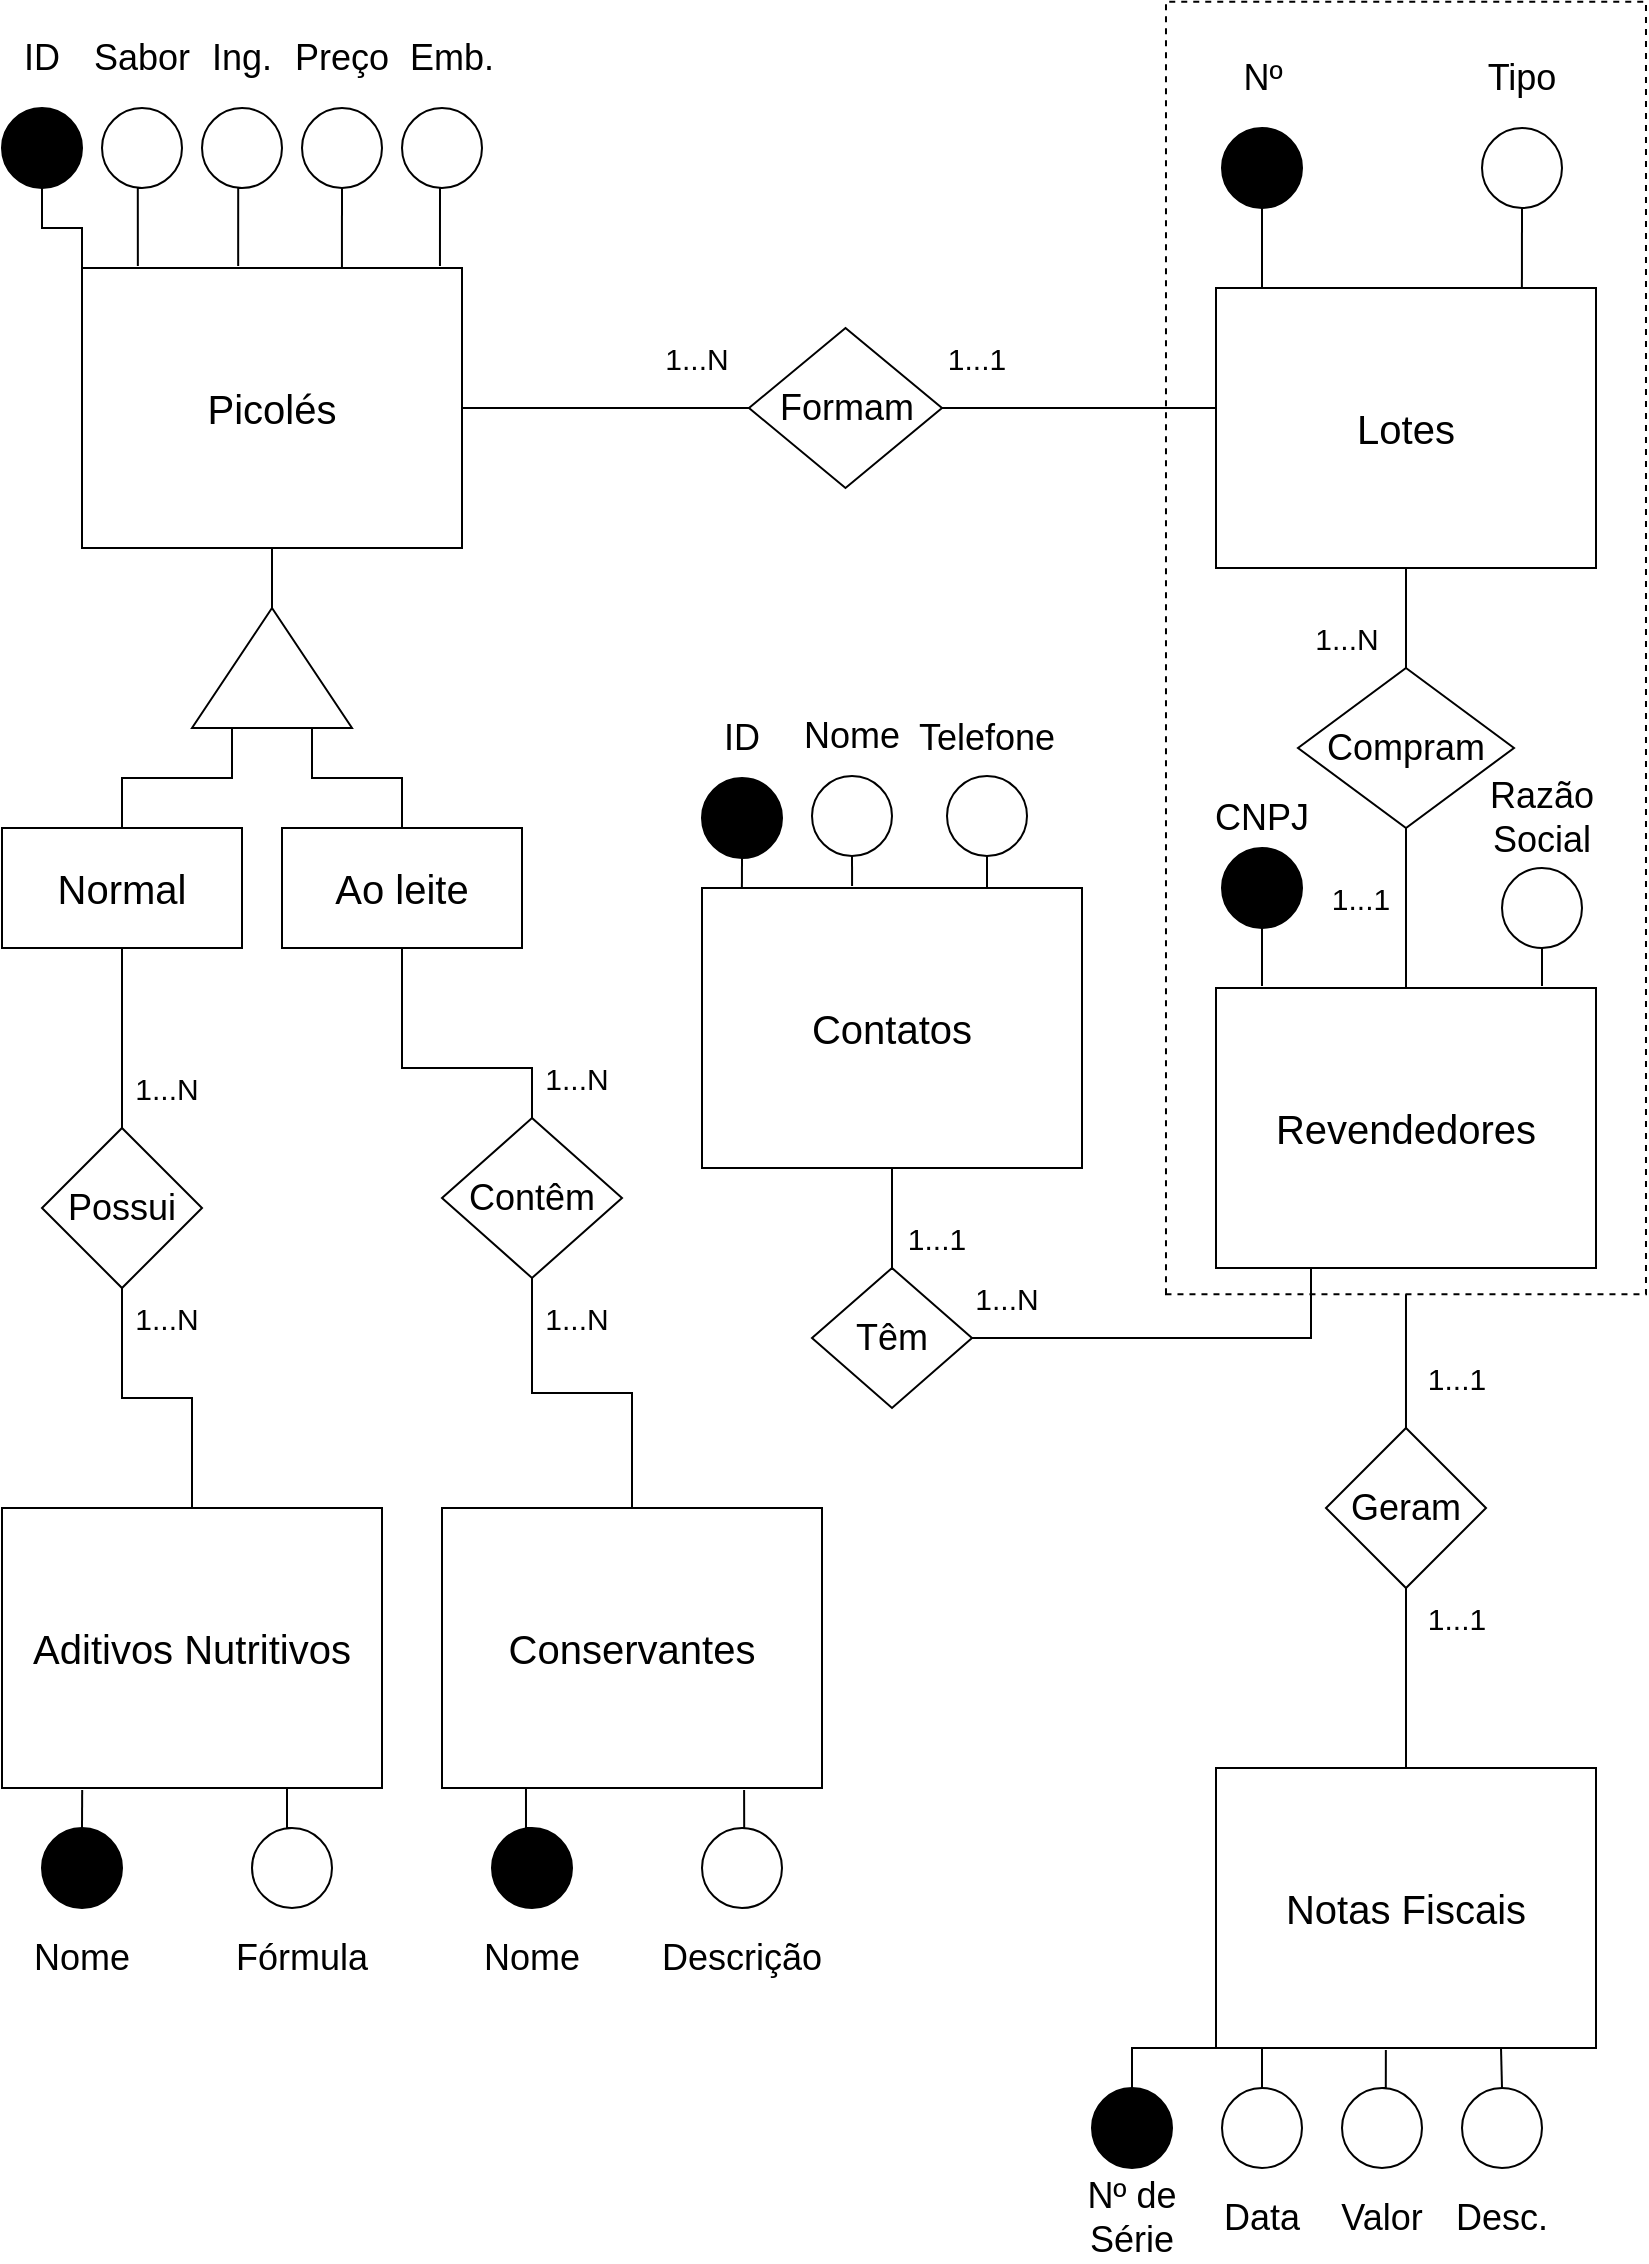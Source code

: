 <mxfile version="17.3.0" type="github">
  <diagram id="z7bytPD40jEPgfPELony" name="Page-1">
    <mxGraphModel dx="1422" dy="698" grid="1" gridSize="10" guides="1" tooltips="1" connect="1" arrows="1" fold="1" page="1" pageScale="1" pageWidth="827" pageHeight="1169" math="0" shadow="0">
      <root>
        <mxCell id="0" />
        <mxCell id="1" parent="0" />
        <mxCell id="8veSEHoAV79McT_g_2aE-13" style="edgeStyle=orthogonalEdgeStyle;rounded=0;orthogonalLoop=1;jettySize=auto;html=1;exitX=1;exitY=0.5;exitDx=0;exitDy=0;entryX=0;entryY=0.5;entryDx=0;entryDy=0;fontSize=18;endArrow=none;endFill=0;" edge="1" parent="1" source="FYn5uU1B87FpTbG8uk8e-1" target="8veSEHoAV79McT_g_2aE-12">
          <mxGeometry relative="1" as="geometry" />
        </mxCell>
        <mxCell id="FYn5uU1B87FpTbG8uk8e-1" value="&lt;font style=&quot;font-size: 20px&quot;&gt;Picolés&lt;/font&gt;" style="rounded=0;whiteSpace=wrap;html=1;" parent="1" vertex="1">
          <mxGeometry x="40" y="160" width="190" height="140" as="geometry" />
        </mxCell>
        <mxCell id="FYn5uU1B87FpTbG8uk8e-2" value="&lt;font style=&quot;font-size: 20px&quot;&gt;Conservantes&lt;/font&gt;" style="rounded=0;whiteSpace=wrap;html=1;" parent="1" vertex="1">
          <mxGeometry x="220" y="780" width="190" height="140" as="geometry" />
        </mxCell>
        <mxCell id="FYn5uU1B87FpTbG8uk8e-3" value="&lt;font style=&quot;font-size: 20px&quot;&gt;Aditivos Nutritivos&lt;/font&gt;" style="rounded=0;whiteSpace=wrap;html=1;" parent="1" vertex="1">
          <mxGeometry y="780" width="190" height="140" as="geometry" />
        </mxCell>
        <mxCell id="8veSEHoAV79McT_g_2aE-27" style="edgeStyle=orthogonalEdgeStyle;rounded=0;orthogonalLoop=1;jettySize=auto;html=1;exitX=0.25;exitY=1;exitDx=0;exitDy=0;entryX=1;entryY=0.5;entryDx=0;entryDy=0;fontSize=18;endArrow=none;endFill=0;" edge="1" parent="1" source="FYn5uU1B87FpTbG8uk8e-4" target="8veSEHoAV79McT_g_2aE-24">
          <mxGeometry relative="1" as="geometry" />
        </mxCell>
        <mxCell id="FYn5uU1B87FpTbG8uk8e-4" value="&lt;font style=&quot;font-size: 20px&quot;&gt;Revendedores&lt;/font&gt;" style="rounded=0;whiteSpace=wrap;html=1;" parent="1" vertex="1">
          <mxGeometry x="607" y="520" width="190" height="140" as="geometry" />
        </mxCell>
        <mxCell id="8veSEHoAV79McT_g_2aE-25" style="edgeStyle=orthogonalEdgeStyle;rounded=0;orthogonalLoop=1;jettySize=auto;html=1;exitX=0.5;exitY=1;exitDx=0;exitDy=0;entryX=0.5;entryY=0;entryDx=0;entryDy=0;fontSize=18;endArrow=none;endFill=0;" edge="1" parent="1" source="FYn5uU1B87FpTbG8uk8e-5" target="8veSEHoAV79McT_g_2aE-24">
          <mxGeometry relative="1" as="geometry" />
        </mxCell>
        <mxCell id="FYn5uU1B87FpTbG8uk8e-5" value="&lt;font style=&quot;font-size: 20px&quot;&gt;Contatos&lt;/font&gt;" style="rounded=0;whiteSpace=wrap;html=1;" parent="1" vertex="1">
          <mxGeometry x="350" y="470" width="190" height="140" as="geometry" />
        </mxCell>
        <mxCell id="8veSEHoAV79McT_g_2aE-18" style="edgeStyle=orthogonalEdgeStyle;rounded=0;orthogonalLoop=1;jettySize=auto;html=1;exitX=0.5;exitY=1;exitDx=0;exitDy=0;entryX=0.5;entryY=0;entryDx=0;entryDy=0;fontSize=18;endArrow=none;endFill=0;" edge="1" parent="1" source="FYn5uU1B87FpTbG8uk8e-6" target="8veSEHoAV79McT_g_2aE-17">
          <mxGeometry relative="1" as="geometry" />
        </mxCell>
        <mxCell id="FYn5uU1B87FpTbG8uk8e-6" value="&lt;font style=&quot;font-size: 20px&quot;&gt;Lotes&lt;/font&gt;" style="rounded=0;whiteSpace=wrap;html=1;" parent="1" vertex="1">
          <mxGeometry x="607" y="170" width="190" height="140" as="geometry" />
        </mxCell>
        <mxCell id="FYn5uU1B87FpTbG8uk8e-7" value="&lt;font style=&quot;font-size: 20px&quot;&gt;Notas Fiscais&lt;/font&gt;" style="rounded=0;whiteSpace=wrap;html=1;" parent="1" vertex="1">
          <mxGeometry x="607" y="910" width="190" height="140" as="geometry" />
        </mxCell>
        <mxCell id="46dbBnJuI9GQT-WmGkfV-4" style="edgeStyle=orthogonalEdgeStyle;rounded=0;orthogonalLoop=1;jettySize=auto;html=1;exitX=0;exitY=0.25;exitDx=0;exitDy=0;entryX=0.5;entryY=0;entryDx=0;entryDy=0;fontSize=20;endArrow=none;endFill=0;" parent="1" source="46dbBnJuI9GQT-WmGkfV-1" target="46dbBnJuI9GQT-WmGkfV-2" edge="1">
          <mxGeometry relative="1" as="geometry" />
        </mxCell>
        <mxCell id="8veSEHoAV79McT_g_2aE-1" style="edgeStyle=orthogonalEdgeStyle;rounded=0;orthogonalLoop=1;jettySize=auto;html=1;exitX=0;exitY=0.75;exitDx=0;exitDy=0;entryX=0.5;entryY=0;entryDx=0;entryDy=0;endArrow=none;endFill=0;" edge="1" parent="1" source="46dbBnJuI9GQT-WmGkfV-1" target="46dbBnJuI9GQT-WmGkfV-3">
          <mxGeometry relative="1" as="geometry" />
        </mxCell>
        <mxCell id="8veSEHoAV79McT_g_2aE-2" style="edgeStyle=orthogonalEdgeStyle;rounded=0;orthogonalLoop=1;jettySize=auto;html=1;exitX=1;exitY=0.5;exitDx=0;exitDy=0;entryX=0.5;entryY=1;entryDx=0;entryDy=0;endArrow=none;endFill=0;" edge="1" parent="1" source="46dbBnJuI9GQT-WmGkfV-1" target="FYn5uU1B87FpTbG8uk8e-1">
          <mxGeometry relative="1" as="geometry" />
        </mxCell>
        <mxCell id="46dbBnJuI9GQT-WmGkfV-1" value="" style="triangle;whiteSpace=wrap;html=1;fontSize=20;rotation=-90;" parent="1" vertex="1">
          <mxGeometry x="105" y="320" width="60" height="80" as="geometry" />
        </mxCell>
        <mxCell id="8veSEHoAV79McT_g_2aE-6" style="edgeStyle=orthogonalEdgeStyle;rounded=0;orthogonalLoop=1;jettySize=auto;html=1;exitX=0.5;exitY=1;exitDx=0;exitDy=0;entryX=0.5;entryY=0;entryDx=0;entryDy=0;fontSize=18;endArrow=none;endFill=0;" edge="1" parent="1" source="46dbBnJuI9GQT-WmGkfV-2" target="8veSEHoAV79McT_g_2aE-5">
          <mxGeometry relative="1" as="geometry" />
        </mxCell>
        <mxCell id="46dbBnJuI9GQT-WmGkfV-2" value="Normal" style="rounded=0;whiteSpace=wrap;html=1;fontSize=20;" parent="1" vertex="1">
          <mxGeometry y="440" width="120" height="60" as="geometry" />
        </mxCell>
        <mxCell id="8veSEHoAV79McT_g_2aE-10" style="edgeStyle=orthogonalEdgeStyle;rounded=0;orthogonalLoop=1;jettySize=auto;html=1;exitX=0.5;exitY=1;exitDx=0;exitDy=0;entryX=0.5;entryY=0;entryDx=0;entryDy=0;fontSize=18;endArrow=none;endFill=0;" edge="1" parent="1" source="46dbBnJuI9GQT-WmGkfV-3" target="8veSEHoAV79McT_g_2aE-9">
          <mxGeometry relative="1" as="geometry">
            <Array as="points">
              <mxPoint x="200" y="560" />
              <mxPoint x="265" y="560" />
            </Array>
          </mxGeometry>
        </mxCell>
        <mxCell id="46dbBnJuI9GQT-WmGkfV-3" value="Ao leite" style="rounded=0;whiteSpace=wrap;html=1;fontSize=20;" parent="1" vertex="1">
          <mxGeometry x="140" y="440" width="120" height="60" as="geometry" />
        </mxCell>
        <mxCell id="8veSEHoAV79McT_g_2aE-7" style="edgeStyle=orthogonalEdgeStyle;rounded=0;orthogonalLoop=1;jettySize=auto;html=1;exitX=0.5;exitY=1;exitDx=0;exitDy=0;fontSize=18;endArrow=none;endFill=0;" edge="1" parent="1" source="8veSEHoAV79McT_g_2aE-5" target="FYn5uU1B87FpTbG8uk8e-3">
          <mxGeometry relative="1" as="geometry" />
        </mxCell>
        <mxCell id="8veSEHoAV79McT_g_2aE-5" value="&lt;font style=&quot;font-size: 18px&quot;&gt;Possui&lt;/font&gt;" style="rhombus;whiteSpace=wrap;html=1;" vertex="1" parent="1">
          <mxGeometry x="20" y="590" width="80" height="80" as="geometry" />
        </mxCell>
        <mxCell id="8veSEHoAV79McT_g_2aE-11" style="edgeStyle=orthogonalEdgeStyle;rounded=0;orthogonalLoop=1;jettySize=auto;html=1;exitX=0.5;exitY=1;exitDx=0;exitDy=0;entryX=0.5;entryY=0;entryDx=0;entryDy=0;fontSize=18;endArrow=none;endFill=0;" edge="1" parent="1" source="8veSEHoAV79McT_g_2aE-9" target="FYn5uU1B87FpTbG8uk8e-2">
          <mxGeometry relative="1" as="geometry" />
        </mxCell>
        <mxCell id="8veSEHoAV79McT_g_2aE-9" value="&lt;font style=&quot;font-size: 18px&quot;&gt;Contêm&lt;/font&gt;" style="rhombus;whiteSpace=wrap;html=1;" vertex="1" parent="1">
          <mxGeometry x="220" y="585" width="90" height="80" as="geometry" />
        </mxCell>
        <mxCell id="8veSEHoAV79McT_g_2aE-16" style="edgeStyle=orthogonalEdgeStyle;rounded=0;orthogonalLoop=1;jettySize=auto;html=1;exitX=1;exitY=0.5;exitDx=0;exitDy=0;entryX=0;entryY=0.429;entryDx=0;entryDy=0;entryPerimeter=0;fontSize=18;endArrow=none;endFill=0;" edge="1" parent="1" source="8veSEHoAV79McT_g_2aE-12" target="FYn5uU1B87FpTbG8uk8e-6">
          <mxGeometry relative="1" as="geometry" />
        </mxCell>
        <mxCell id="8veSEHoAV79McT_g_2aE-12" value="&lt;font style=&quot;font-size: 18px&quot;&gt;Formam&lt;/font&gt;" style="rhombus;whiteSpace=wrap;html=1;" vertex="1" parent="1">
          <mxGeometry x="373.5" y="190" width="96.5" height="80" as="geometry" />
        </mxCell>
        <mxCell id="8veSEHoAV79McT_g_2aE-29" style="edgeStyle=orthogonalEdgeStyle;rounded=0;orthogonalLoop=1;jettySize=auto;html=1;exitX=0.5;exitY=1;exitDx=0;exitDy=0;entryX=0.5;entryY=0;entryDx=0;entryDy=0;fontSize=18;endArrow=none;endFill=0;" edge="1" parent="1" source="8veSEHoAV79McT_g_2aE-17" target="FYn5uU1B87FpTbG8uk8e-4">
          <mxGeometry relative="1" as="geometry" />
        </mxCell>
        <mxCell id="8veSEHoAV79McT_g_2aE-17" value="&lt;span style=&quot;font-size: 18px&quot;&gt;Compram&lt;/span&gt;" style="rhombus;whiteSpace=wrap;html=1;" vertex="1" parent="1">
          <mxGeometry x="648" y="360" width="108" height="80" as="geometry" />
        </mxCell>
        <mxCell id="8veSEHoAV79McT_g_2aE-20" value="" style="rounded=0;whiteSpace=wrap;html=1;fontSize=18;rotation=-90;dashed=1;fillColor=none;" vertex="1" parent="1">
          <mxGeometry x="378.81" y="230" width="646.37" height="240" as="geometry" />
        </mxCell>
        <mxCell id="8veSEHoAV79McT_g_2aE-22" style="edgeStyle=orthogonalEdgeStyle;rounded=0;orthogonalLoop=1;jettySize=auto;html=1;exitX=0.5;exitY=0;exitDx=0;exitDy=0;entryX=0;entryY=0.5;entryDx=0;entryDy=0;fontSize=18;endArrow=none;endFill=0;" edge="1" parent="1" source="8veSEHoAV79McT_g_2aE-21" target="8veSEHoAV79McT_g_2aE-20">
          <mxGeometry relative="1" as="geometry" />
        </mxCell>
        <mxCell id="8veSEHoAV79McT_g_2aE-23" style="edgeStyle=orthogonalEdgeStyle;rounded=0;orthogonalLoop=1;jettySize=auto;html=1;exitX=0.5;exitY=1;exitDx=0;exitDy=0;entryX=0.5;entryY=0;entryDx=0;entryDy=0;fontSize=18;endArrow=none;endFill=0;" edge="1" parent="1" source="8veSEHoAV79McT_g_2aE-21" target="FYn5uU1B87FpTbG8uk8e-7">
          <mxGeometry relative="1" as="geometry" />
        </mxCell>
        <mxCell id="8veSEHoAV79McT_g_2aE-21" value="&lt;font style=&quot;font-size: 18px&quot;&gt;Geram&lt;/font&gt;" style="rhombus;whiteSpace=wrap;html=1;" vertex="1" parent="1">
          <mxGeometry x="662" y="740" width="80" height="80" as="geometry" />
        </mxCell>
        <mxCell id="8veSEHoAV79McT_g_2aE-24" value="&lt;font style=&quot;font-size: 18px&quot;&gt;Têm&lt;/font&gt;" style="rhombus;whiteSpace=wrap;html=1;" vertex="1" parent="1">
          <mxGeometry x="405" y="660" width="80" height="70" as="geometry" />
        </mxCell>
        <mxCell id="8veSEHoAV79McT_g_2aE-32" style="edgeStyle=orthogonalEdgeStyle;rounded=0;orthogonalLoop=1;jettySize=auto;html=1;exitX=0.5;exitY=1;exitDx=0;exitDy=0;entryX=0;entryY=0;entryDx=0;entryDy=0;fontSize=18;endArrow=none;endFill=0;" edge="1" parent="1" source="8veSEHoAV79McT_g_2aE-30" target="FYn5uU1B87FpTbG8uk8e-1">
          <mxGeometry relative="1" as="geometry" />
        </mxCell>
        <mxCell id="8veSEHoAV79McT_g_2aE-30" value="" style="ellipse;whiteSpace=wrap;html=1;aspect=fixed;fontSize=18;fillColor=#000000;" vertex="1" parent="1">
          <mxGeometry y="80" width="40" height="40" as="geometry" />
        </mxCell>
        <mxCell id="8veSEHoAV79McT_g_2aE-31" value="ID" style="text;html=1;strokeColor=none;fillColor=none;align=center;verticalAlign=middle;whiteSpace=wrap;rounded=0;dashed=1;fontSize=18;" vertex="1" parent="1">
          <mxGeometry x="10" y="40" width="20" height="30" as="geometry" />
        </mxCell>
        <mxCell id="8veSEHoAV79McT_g_2aE-41" style="edgeStyle=orthogonalEdgeStyle;rounded=0;orthogonalLoop=1;jettySize=auto;html=1;exitX=0.5;exitY=1;exitDx=0;exitDy=0;entryX=0.147;entryY=-0.007;entryDx=0;entryDy=0;entryPerimeter=0;fontSize=15;endArrow=none;endFill=0;" edge="1" parent="1" source="8veSEHoAV79McT_g_2aE-33" target="FYn5uU1B87FpTbG8uk8e-1">
          <mxGeometry relative="1" as="geometry" />
        </mxCell>
        <mxCell id="8veSEHoAV79McT_g_2aE-33" value="" style="ellipse;whiteSpace=wrap;html=1;aspect=fixed;fontSize=18;fillColor=none;" vertex="1" parent="1">
          <mxGeometry x="50" y="80" width="40" height="40" as="geometry" />
        </mxCell>
        <mxCell id="8veSEHoAV79McT_g_2aE-42" style="edgeStyle=orthogonalEdgeStyle;rounded=0;orthogonalLoop=1;jettySize=auto;html=1;exitX=0.5;exitY=1;exitDx=0;exitDy=0;entryX=0.411;entryY=-0.007;entryDx=0;entryDy=0;entryPerimeter=0;fontSize=15;endArrow=none;endFill=0;" edge="1" parent="1" source="8veSEHoAV79McT_g_2aE-34" target="FYn5uU1B87FpTbG8uk8e-1">
          <mxGeometry relative="1" as="geometry" />
        </mxCell>
        <mxCell id="8veSEHoAV79McT_g_2aE-34" value="" style="ellipse;whiteSpace=wrap;html=1;aspect=fixed;fontSize=18;fillColor=none;" vertex="1" parent="1">
          <mxGeometry x="100" y="80" width="40" height="40" as="geometry" />
        </mxCell>
        <mxCell id="8veSEHoAV79McT_g_2aE-52" style="edgeStyle=orthogonalEdgeStyle;rounded=0;orthogonalLoop=1;jettySize=auto;html=1;exitX=0.5;exitY=1;exitDx=0;exitDy=0;entryX=0.684;entryY=0;entryDx=0;entryDy=0;entryPerimeter=0;fontSize=15;endArrow=none;endFill=0;" edge="1" parent="1" source="8veSEHoAV79McT_g_2aE-35" target="FYn5uU1B87FpTbG8uk8e-1">
          <mxGeometry relative="1" as="geometry" />
        </mxCell>
        <mxCell id="8veSEHoAV79McT_g_2aE-35" value="" style="ellipse;whiteSpace=wrap;html=1;aspect=fixed;fontSize=18;fillColor=none;" vertex="1" parent="1">
          <mxGeometry x="150" y="80" width="40" height="40" as="geometry" />
        </mxCell>
        <mxCell id="8veSEHoAV79McT_g_2aE-47" style="edgeStyle=orthogonalEdgeStyle;rounded=0;orthogonalLoop=1;jettySize=auto;html=1;exitX=0.5;exitY=1;exitDx=0;exitDy=0;entryX=0.942;entryY=-0.007;entryDx=0;entryDy=0;entryPerimeter=0;fontSize=15;endArrow=none;endFill=0;" edge="1" parent="1" source="8veSEHoAV79McT_g_2aE-36" target="FYn5uU1B87FpTbG8uk8e-1">
          <mxGeometry relative="1" as="geometry" />
        </mxCell>
        <mxCell id="8veSEHoAV79McT_g_2aE-36" value="" style="ellipse;whiteSpace=wrap;html=1;aspect=fixed;fontSize=18;fillColor=none;" vertex="1" parent="1">
          <mxGeometry x="200" y="80" width="40" height="40" as="geometry" />
        </mxCell>
        <mxCell id="8veSEHoAV79McT_g_2aE-37" value="Sabor" style="text;html=1;strokeColor=none;fillColor=none;align=center;verticalAlign=middle;whiteSpace=wrap;rounded=0;dashed=1;fontSize=18;" vertex="1" parent="1">
          <mxGeometry x="45" y="40" width="50" height="30" as="geometry" />
        </mxCell>
        <mxCell id="8veSEHoAV79McT_g_2aE-38" value="Ing." style="text;html=1;strokeColor=none;fillColor=none;align=center;verticalAlign=middle;whiteSpace=wrap;rounded=0;dashed=1;fontSize=18;" vertex="1" parent="1">
          <mxGeometry x="95" y="40" width="50" height="30" as="geometry" />
        </mxCell>
        <mxCell id="8veSEHoAV79McT_g_2aE-39" value="Preço" style="text;html=1;strokeColor=none;fillColor=none;align=center;verticalAlign=middle;whiteSpace=wrap;rounded=0;dashed=1;fontSize=18;" vertex="1" parent="1">
          <mxGeometry x="145" y="40" width="50" height="30" as="geometry" />
        </mxCell>
        <mxCell id="8veSEHoAV79McT_g_2aE-40" value="Emb." style="text;html=1;strokeColor=none;fillColor=none;align=center;verticalAlign=middle;whiteSpace=wrap;rounded=0;dashed=1;fontSize=18;" vertex="1" parent="1">
          <mxGeometry x="200" y="40" width="50" height="30" as="geometry" />
        </mxCell>
        <mxCell id="8veSEHoAV79McT_g_2aE-56" style="edgeStyle=orthogonalEdgeStyle;rounded=0;orthogonalLoop=1;jettySize=auto;html=1;exitX=0.5;exitY=0;exitDx=0;exitDy=0;entryX=0.211;entryY=1.007;entryDx=0;entryDy=0;entryPerimeter=0;fontSize=15;endArrow=none;endFill=0;" edge="1" parent="1" source="8veSEHoAV79McT_g_2aE-53" target="FYn5uU1B87FpTbG8uk8e-3">
          <mxGeometry relative="1" as="geometry" />
        </mxCell>
        <mxCell id="8veSEHoAV79McT_g_2aE-53" value="" style="ellipse;whiteSpace=wrap;html=1;aspect=fixed;fontSize=18;fillColor=#000000;" vertex="1" parent="1">
          <mxGeometry x="20" y="940" width="40" height="40" as="geometry" />
        </mxCell>
        <mxCell id="8veSEHoAV79McT_g_2aE-54" value="Nome" style="text;html=1;strokeColor=none;fillColor=none;align=center;verticalAlign=middle;whiteSpace=wrap;rounded=0;dashed=1;fontSize=18;" vertex="1" parent="1">
          <mxGeometry x="15" y="990" width="50" height="30" as="geometry" />
        </mxCell>
        <mxCell id="8veSEHoAV79McT_g_2aE-61" style="edgeStyle=orthogonalEdgeStyle;rounded=0;orthogonalLoop=1;jettySize=auto;html=1;exitX=0.5;exitY=0;exitDx=0;exitDy=0;entryX=0.75;entryY=1;entryDx=0;entryDy=0;fontSize=15;endArrow=none;endFill=0;" edge="1" parent="1" source="8veSEHoAV79McT_g_2aE-57" target="FYn5uU1B87FpTbG8uk8e-3">
          <mxGeometry relative="1" as="geometry" />
        </mxCell>
        <mxCell id="8veSEHoAV79McT_g_2aE-57" value="" style="ellipse;whiteSpace=wrap;html=1;aspect=fixed;fontSize=18;fillColor=none;" vertex="1" parent="1">
          <mxGeometry x="125" y="940" width="40" height="40" as="geometry" />
        </mxCell>
        <mxCell id="8veSEHoAV79McT_g_2aE-58" value="Fórmula" style="text;html=1;strokeColor=none;fillColor=none;align=center;verticalAlign=middle;whiteSpace=wrap;rounded=0;dashed=1;fontSize=18;" vertex="1" parent="1">
          <mxGeometry x="125" y="990" width="50" height="30" as="geometry" />
        </mxCell>
        <mxCell id="8veSEHoAV79McT_g_2aE-67" style="edgeStyle=orthogonalEdgeStyle;rounded=0;orthogonalLoop=1;jettySize=auto;html=1;exitX=0.5;exitY=0;exitDx=0;exitDy=0;entryX=0.221;entryY=1;entryDx=0;entryDy=0;entryPerimeter=0;fontSize=15;endArrow=none;endFill=0;" edge="1" parent="1" source="8veSEHoAV79McT_g_2aE-62" target="FYn5uU1B87FpTbG8uk8e-2">
          <mxGeometry relative="1" as="geometry" />
        </mxCell>
        <mxCell id="8veSEHoAV79McT_g_2aE-62" value="" style="ellipse;whiteSpace=wrap;html=1;aspect=fixed;fontSize=18;fillColor=#000000;" vertex="1" parent="1">
          <mxGeometry x="245" y="940" width="40" height="40" as="geometry" />
        </mxCell>
        <mxCell id="8veSEHoAV79McT_g_2aE-63" value="Nome" style="text;html=1;strokeColor=none;fillColor=none;align=center;verticalAlign=middle;whiteSpace=wrap;rounded=0;dashed=1;fontSize=18;" vertex="1" parent="1">
          <mxGeometry x="240" y="990" width="50" height="30" as="geometry" />
        </mxCell>
        <mxCell id="8veSEHoAV79McT_g_2aE-68" style="edgeStyle=orthogonalEdgeStyle;rounded=0;orthogonalLoop=1;jettySize=auto;html=1;exitX=0.5;exitY=0;exitDx=0;exitDy=0;entryX=0.795;entryY=1.007;entryDx=0;entryDy=0;entryPerimeter=0;fontSize=15;endArrow=none;endFill=0;" edge="1" parent="1" source="8veSEHoAV79McT_g_2aE-64" target="FYn5uU1B87FpTbG8uk8e-2">
          <mxGeometry relative="1" as="geometry" />
        </mxCell>
        <mxCell id="8veSEHoAV79McT_g_2aE-64" value="" style="ellipse;whiteSpace=wrap;html=1;aspect=fixed;fontSize=18;fillColor=none;" vertex="1" parent="1">
          <mxGeometry x="350" y="940" width="40" height="40" as="geometry" />
        </mxCell>
        <mxCell id="8veSEHoAV79McT_g_2aE-65" value="Descrição" style="text;html=1;strokeColor=none;fillColor=none;align=center;verticalAlign=middle;whiteSpace=wrap;rounded=0;dashed=1;fontSize=18;" vertex="1" parent="1">
          <mxGeometry x="330" y="990" width="80" height="30" as="geometry" />
        </mxCell>
        <mxCell id="8veSEHoAV79McT_g_2aE-71" style="edgeStyle=orthogonalEdgeStyle;rounded=0;orthogonalLoop=1;jettySize=auto;html=1;exitX=0.5;exitY=0;exitDx=0;exitDy=0;entryX=0;entryY=1;entryDx=0;entryDy=0;fontSize=15;endArrow=none;endFill=0;" edge="1" parent="1" source="8veSEHoAV79McT_g_2aE-69" target="FYn5uU1B87FpTbG8uk8e-7">
          <mxGeometry relative="1" as="geometry">
            <Array as="points">
              <mxPoint x="565" y="1050" />
            </Array>
          </mxGeometry>
        </mxCell>
        <mxCell id="8veSEHoAV79McT_g_2aE-69" value="" style="ellipse;whiteSpace=wrap;html=1;aspect=fixed;fontSize=18;fillColor=#000000;" vertex="1" parent="1">
          <mxGeometry x="545" y="1070" width="40" height="40" as="geometry" />
        </mxCell>
        <mxCell id="8veSEHoAV79McT_g_2aE-70" value="Nº de Série" style="text;html=1;strokeColor=none;fillColor=none;align=center;verticalAlign=middle;whiteSpace=wrap;rounded=0;dashed=1;fontSize=18;" vertex="1" parent="1">
          <mxGeometry x="540" y="1120" width="50" height="30" as="geometry" />
        </mxCell>
        <mxCell id="8veSEHoAV79McT_g_2aE-82" style="edgeStyle=orthogonalEdgeStyle;rounded=0;orthogonalLoop=1;jettySize=auto;html=1;exitX=0.5;exitY=0;exitDx=0;exitDy=0;entryX=0.121;entryY=1;entryDx=0;entryDy=0;entryPerimeter=0;fontSize=15;endArrow=none;endFill=0;" edge="1" parent="1" source="8veSEHoAV79McT_g_2aE-73" target="FYn5uU1B87FpTbG8uk8e-7">
          <mxGeometry relative="1" as="geometry" />
        </mxCell>
        <mxCell id="8veSEHoAV79McT_g_2aE-73" value="" style="ellipse;whiteSpace=wrap;html=1;aspect=fixed;fontSize=18;fillColor=none;" vertex="1" parent="1">
          <mxGeometry x="610" y="1070" width="40" height="40" as="geometry" />
        </mxCell>
        <mxCell id="8veSEHoAV79McT_g_2aE-74" value="Data" style="text;html=1;strokeColor=none;fillColor=none;align=center;verticalAlign=middle;whiteSpace=wrap;rounded=0;dashed=1;fontSize=18;" vertex="1" parent="1">
          <mxGeometry x="610" y="1120" width="40" height="30" as="geometry" />
        </mxCell>
        <mxCell id="8veSEHoAV79McT_g_2aE-88" style="edgeStyle=orthogonalEdgeStyle;rounded=0;orthogonalLoop=1;jettySize=auto;html=1;exitX=0.5;exitY=0;exitDx=0;exitDy=0;entryX=0.447;entryY=1.007;entryDx=0;entryDy=0;entryPerimeter=0;fontSize=15;endArrow=none;endFill=0;" edge="1" parent="1" source="8veSEHoAV79McT_g_2aE-78" target="FYn5uU1B87FpTbG8uk8e-7">
          <mxGeometry relative="1" as="geometry" />
        </mxCell>
        <mxCell id="8veSEHoAV79McT_g_2aE-78" value="" style="ellipse;whiteSpace=wrap;html=1;aspect=fixed;fontSize=18;fillColor=none;" vertex="1" parent="1">
          <mxGeometry x="670" y="1070" width="40" height="40" as="geometry" />
        </mxCell>
        <mxCell id="8veSEHoAV79McT_g_2aE-79" value="Valor" style="text;html=1;strokeColor=none;fillColor=none;align=center;verticalAlign=middle;whiteSpace=wrap;rounded=0;dashed=1;fontSize=18;" vertex="1" parent="1">
          <mxGeometry x="670" y="1120" width="40" height="30" as="geometry" />
        </mxCell>
        <mxCell id="8veSEHoAV79McT_g_2aE-90" style="edgeStyle=orthogonalEdgeStyle;rounded=0;orthogonalLoop=1;jettySize=auto;html=1;exitX=0.5;exitY=0;exitDx=0;exitDy=0;entryX=0.75;entryY=1;entryDx=0;entryDy=0;fontSize=15;endArrow=none;endFill=0;" edge="1" parent="1" source="8veSEHoAV79McT_g_2aE-80" target="FYn5uU1B87FpTbG8uk8e-7">
          <mxGeometry relative="1" as="geometry" />
        </mxCell>
        <mxCell id="8veSEHoAV79McT_g_2aE-80" value="" style="ellipse;whiteSpace=wrap;html=1;aspect=fixed;fontSize=18;fillColor=none;" vertex="1" parent="1">
          <mxGeometry x="730" y="1070" width="40" height="40" as="geometry" />
        </mxCell>
        <mxCell id="8veSEHoAV79McT_g_2aE-81" value="Desc." style="text;html=1;strokeColor=none;fillColor=none;align=center;verticalAlign=middle;whiteSpace=wrap;rounded=0;dashed=1;fontSize=18;" vertex="1" parent="1">
          <mxGeometry x="725" y="1120" width="50" height="30" as="geometry" />
        </mxCell>
        <mxCell id="8veSEHoAV79McT_g_2aE-117" style="edgeStyle=orthogonalEdgeStyle;rounded=0;orthogonalLoop=1;jettySize=auto;html=1;exitX=0.5;exitY=1;exitDx=0;exitDy=0;entryX=0.121;entryY=-0.007;entryDx=0;entryDy=0;entryPerimeter=0;fontSize=15;endArrow=none;endFill=0;" edge="1" parent="1" source="8veSEHoAV79McT_g_2aE-91" target="FYn5uU1B87FpTbG8uk8e-4">
          <mxGeometry relative="1" as="geometry" />
        </mxCell>
        <mxCell id="8veSEHoAV79McT_g_2aE-91" value="" style="ellipse;whiteSpace=wrap;html=1;aspect=fixed;fontSize=18;fillColor=#000000;" vertex="1" parent="1">
          <mxGeometry x="610" y="450" width="40" height="40" as="geometry" />
        </mxCell>
        <mxCell id="8veSEHoAV79McT_g_2aE-92" value="CNPJ" style="text;html=1;strokeColor=none;fillColor=none;align=center;verticalAlign=middle;whiteSpace=wrap;rounded=0;dashed=1;fontSize=18;" vertex="1" parent="1">
          <mxGeometry x="605" y="420" width="50" height="30" as="geometry" />
        </mxCell>
        <mxCell id="8veSEHoAV79McT_g_2aE-122" style="edgeStyle=orthogonalEdgeStyle;rounded=0;orthogonalLoop=1;jettySize=auto;html=1;exitX=0.5;exitY=1;exitDx=0;exitDy=0;entryX=0.858;entryY=-0.007;entryDx=0;entryDy=0;entryPerimeter=0;fontSize=15;endArrow=none;endFill=0;" edge="1" parent="1" source="8veSEHoAV79McT_g_2aE-94" target="FYn5uU1B87FpTbG8uk8e-4">
          <mxGeometry relative="1" as="geometry" />
        </mxCell>
        <mxCell id="8veSEHoAV79McT_g_2aE-94" value="" style="ellipse;whiteSpace=wrap;html=1;aspect=fixed;fontSize=18;fillColor=none;" vertex="1" parent="1">
          <mxGeometry x="750" y="460" width="40" height="40" as="geometry" />
        </mxCell>
        <mxCell id="8veSEHoAV79McT_g_2aE-95" value="Razão Social" style="text;html=1;strokeColor=none;fillColor=none;align=center;verticalAlign=middle;whiteSpace=wrap;rounded=0;dashed=1;fontSize=18;" vertex="1" parent="1">
          <mxGeometry x="730" y="420" width="80" height="30" as="geometry" />
        </mxCell>
        <mxCell id="8veSEHoAV79McT_g_2aE-104" style="edgeStyle=orthogonalEdgeStyle;rounded=0;orthogonalLoop=1;jettySize=auto;html=1;exitX=0.5;exitY=1;exitDx=0;exitDy=0;entryX=0.105;entryY=0;entryDx=0;entryDy=0;entryPerimeter=0;fontSize=15;endArrow=none;endFill=0;" edge="1" parent="1" source="8veSEHoAV79McT_g_2aE-97" target="FYn5uU1B87FpTbG8uk8e-5">
          <mxGeometry relative="1" as="geometry" />
        </mxCell>
        <mxCell id="8veSEHoAV79McT_g_2aE-97" value="" style="ellipse;whiteSpace=wrap;html=1;aspect=fixed;fontSize=18;fillColor=#000000;" vertex="1" parent="1">
          <mxGeometry x="350" y="415" width="40" height="40" as="geometry" />
        </mxCell>
        <mxCell id="8veSEHoAV79McT_g_2aE-98" value="ID" style="text;html=1;strokeColor=none;fillColor=none;align=center;verticalAlign=middle;whiteSpace=wrap;rounded=0;dashed=1;fontSize=18;" vertex="1" parent="1">
          <mxGeometry x="355" y="380" width="30" height="30" as="geometry" />
        </mxCell>
        <mxCell id="8veSEHoAV79McT_g_2aE-105" style="edgeStyle=orthogonalEdgeStyle;rounded=0;orthogonalLoop=1;jettySize=auto;html=1;exitX=0.5;exitY=1;exitDx=0;exitDy=0;entryX=0.395;entryY=-0.007;entryDx=0;entryDy=0;entryPerimeter=0;fontSize=15;endArrow=none;endFill=0;" edge="1" parent="1" source="8veSEHoAV79McT_g_2aE-99" target="FYn5uU1B87FpTbG8uk8e-5">
          <mxGeometry relative="1" as="geometry" />
        </mxCell>
        <mxCell id="8veSEHoAV79McT_g_2aE-99" value="" style="ellipse;whiteSpace=wrap;html=1;aspect=fixed;fontSize=18;fillColor=none;" vertex="1" parent="1">
          <mxGeometry x="405" y="414" width="40" height="40" as="geometry" />
        </mxCell>
        <mxCell id="8veSEHoAV79McT_g_2aE-100" value="Nome" style="text;html=1;strokeColor=none;fillColor=none;align=center;verticalAlign=middle;whiteSpace=wrap;rounded=0;dashed=1;fontSize=18;" vertex="1" parent="1">
          <mxGeometry x="410" y="379" width="30" height="30" as="geometry" />
        </mxCell>
        <mxCell id="8veSEHoAV79McT_g_2aE-106" style="edgeStyle=orthogonalEdgeStyle;rounded=0;orthogonalLoop=1;jettySize=auto;html=1;exitX=0.5;exitY=1;exitDx=0;exitDy=0;entryX=0.75;entryY=0;entryDx=0;entryDy=0;fontSize=15;endArrow=none;endFill=0;" edge="1" parent="1" source="8veSEHoAV79McT_g_2aE-101" target="FYn5uU1B87FpTbG8uk8e-5">
          <mxGeometry relative="1" as="geometry" />
        </mxCell>
        <mxCell id="8veSEHoAV79McT_g_2aE-101" value="" style="ellipse;whiteSpace=wrap;html=1;aspect=fixed;fontSize=18;fillColor=none;" vertex="1" parent="1">
          <mxGeometry x="472.5" y="414" width="40" height="40" as="geometry" />
        </mxCell>
        <mxCell id="8veSEHoAV79McT_g_2aE-102" value="Telefone" style="text;html=1;strokeColor=none;fillColor=none;align=center;verticalAlign=middle;whiteSpace=wrap;rounded=0;dashed=1;fontSize=18;" vertex="1" parent="1">
          <mxGeometry x="460" y="380" width="65" height="30" as="geometry" />
        </mxCell>
        <mxCell id="8veSEHoAV79McT_g_2aE-111" style="edgeStyle=orthogonalEdgeStyle;rounded=0;orthogonalLoop=1;jettySize=auto;html=1;exitX=0.5;exitY=1;exitDx=0;exitDy=0;entryX=0.121;entryY=0;entryDx=0;entryDy=0;entryPerimeter=0;fontSize=15;endArrow=none;endFill=0;" edge="1" parent="1" source="8veSEHoAV79McT_g_2aE-107" target="FYn5uU1B87FpTbG8uk8e-6">
          <mxGeometry relative="1" as="geometry" />
        </mxCell>
        <mxCell id="8veSEHoAV79McT_g_2aE-107" value="" style="ellipse;whiteSpace=wrap;html=1;aspect=fixed;fontSize=18;fillColor=#000000;" vertex="1" parent="1">
          <mxGeometry x="610" y="90" width="40" height="40" as="geometry" />
        </mxCell>
        <mxCell id="8veSEHoAV79McT_g_2aE-108" value="Nº" style="text;html=1;strokeColor=none;fillColor=none;align=center;verticalAlign=middle;whiteSpace=wrap;rounded=0;dashed=1;fontSize=18;" vertex="1" parent="1">
          <mxGeometry x="617.5" y="50" width="25" height="30" as="geometry" />
        </mxCell>
        <mxCell id="8veSEHoAV79McT_g_2aE-114" style="edgeStyle=orthogonalEdgeStyle;rounded=0;orthogonalLoop=1;jettySize=auto;html=1;exitX=0.5;exitY=1;exitDx=0;exitDy=0;entryX=0.805;entryY=0;entryDx=0;entryDy=0;entryPerimeter=0;fontSize=15;endArrow=none;endFill=0;" edge="1" parent="1" source="8veSEHoAV79McT_g_2aE-112" target="FYn5uU1B87FpTbG8uk8e-6">
          <mxGeometry relative="1" as="geometry" />
        </mxCell>
        <mxCell id="8veSEHoAV79McT_g_2aE-112" value="" style="ellipse;whiteSpace=wrap;html=1;aspect=fixed;fontSize=18;fillColor=none;" vertex="1" parent="1">
          <mxGeometry x="740" y="90" width="40" height="40" as="geometry" />
        </mxCell>
        <mxCell id="8veSEHoAV79McT_g_2aE-113" value="Tipo" style="text;html=1;strokeColor=none;fillColor=none;align=center;verticalAlign=middle;whiteSpace=wrap;rounded=0;dashed=1;fontSize=18;" vertex="1" parent="1">
          <mxGeometry x="735" y="50" width="50" height="30" as="geometry" />
        </mxCell>
        <mxCell id="8veSEHoAV79McT_g_2aE-123" value="1...1" style="text;html=1;strokeColor=none;fillColor=none;align=center;verticalAlign=middle;whiteSpace=wrap;rounded=0;fontSize=15;" vertex="1" parent="1">
          <mxGeometry x="470" y="190" width="35" height="30" as="geometry" />
        </mxCell>
        <mxCell id="8veSEHoAV79McT_g_2aE-124" value="1...N" style="text;html=1;strokeColor=none;fillColor=none;align=center;verticalAlign=middle;whiteSpace=wrap;rounded=0;fontSize=15;" vertex="1" parent="1">
          <mxGeometry x="330" y="190" width="35" height="30" as="geometry" />
        </mxCell>
        <mxCell id="8veSEHoAV79McT_g_2aE-125" value="1...N" style="text;html=1;strokeColor=none;fillColor=none;align=center;verticalAlign=middle;whiteSpace=wrap;rounded=0;fontSize=15;" vertex="1" parent="1">
          <mxGeometry x="655" y="330" width="35" height="30" as="geometry" />
        </mxCell>
        <mxCell id="8veSEHoAV79McT_g_2aE-126" value="1...1" style="text;html=1;strokeColor=none;fillColor=none;align=center;verticalAlign=middle;whiteSpace=wrap;rounded=0;fontSize=15;" vertex="1" parent="1">
          <mxGeometry x="662" y="460" width="35" height="30" as="geometry" />
        </mxCell>
        <mxCell id="8veSEHoAV79McT_g_2aE-127" value="1...1" style="text;html=1;strokeColor=none;fillColor=none;align=center;verticalAlign=middle;whiteSpace=wrap;rounded=0;fontSize=15;" vertex="1" parent="1">
          <mxGeometry x="710" y="820" width="35" height="30" as="geometry" />
        </mxCell>
        <mxCell id="8veSEHoAV79McT_g_2aE-128" value="1...1" style="text;html=1;strokeColor=none;fillColor=none;align=center;verticalAlign=middle;whiteSpace=wrap;rounded=0;fontSize=15;" vertex="1" parent="1">
          <mxGeometry x="710" y="700" width="35" height="30" as="geometry" />
        </mxCell>
        <mxCell id="8veSEHoAV79McT_g_2aE-129" value="1...1" style="text;html=1;strokeColor=none;fillColor=none;align=center;verticalAlign=middle;whiteSpace=wrap;rounded=0;fontSize=15;" vertex="1" parent="1">
          <mxGeometry x="450" y="630" width="35" height="30" as="geometry" />
        </mxCell>
        <mxCell id="8veSEHoAV79McT_g_2aE-130" value="1...N" style="text;html=1;strokeColor=none;fillColor=none;align=center;verticalAlign=middle;whiteSpace=wrap;rounded=0;fontSize=15;" vertex="1" parent="1">
          <mxGeometry x="485" y="660" width="35" height="30" as="geometry" />
        </mxCell>
        <mxCell id="8veSEHoAV79McT_g_2aE-131" value="1...N&lt;span style=&quot;color: rgba(0 , 0 , 0 , 0) ; font-family: monospace ; font-size: 0px&quot;&gt;%3CmxGraphModel%3E%3Croot%3E%3CmxCell%20id%3D%220%22%2F%3E%3CmxCell%20id%3D%221%22%20parent%3D%220%22%2F%3E%3CmxCell%20id%3D%222%22%20value%3D%221...1%22%20style%3D%22text%3Bhtml%3D1%3BstrokeColor%3Dnone%3BfillColor%3Dnone%3Balign%3Dcenter%3BverticalAlign%3Dmiddle%3BwhiteSpace%3Dwrap%3Brounded%3D0%3BfontSize%3D15%3B%22%20vertex%3D%221%22%20parent%3D%221%22%3E%3CmxGeometry%20x%3D%22470%22%20y%3D%22190%22%20width%3D%2235%22%20height%3D%2230%22%20as%3D%22geometry%22%2F%3E%3C%2FmxCell%3E%3C%2Froot%3E%3C%2FmxGraphModel%3E&lt;/span&gt;&lt;span style=&quot;color: rgba(0 , 0 , 0 , 0) ; font-family: monospace ; font-size: 0px&quot;&gt;%3CmxGraphModel%3E%3Croot%3E%3CmxCell%20id%3D%220%22%2F%3E%3CmxCell%20id%3D%221%22%20parent%3D%220%22%2F%3E%3CmxCell%20id%3D%222%22%20value%3D%221...1%22%20style%3D%22text%3Bhtml%3D1%3BstrokeColor%3Dnone%3BfillColor%3Dnone%3Balign%3Dcenter%3BverticalAlign%3Dmiddle%3BwhiteSpace%3Dwrap%3Brounded%3D0%3BfontSize%3D15%3B%22%20vertex%3D%221%22%20parent%3D%221%22%3E%3CmxGeometry%20x%3D%22470%22%20y%3D%22190%22%20width%3D%2235%22%20height%3D%2230%22%20as%3D%22geometry%22%2F%3E%3C%2FmxCell%3E%3C%2Froot%3E%3C%2FmxGraphModel%3E&lt;/span&gt;" style="text;html=1;strokeColor=none;fillColor=none;align=center;verticalAlign=middle;whiteSpace=wrap;rounded=0;fontSize=15;" vertex="1" parent="1">
          <mxGeometry x="65" y="670" width="35" height="30" as="geometry" />
        </mxCell>
        <mxCell id="8veSEHoAV79McT_g_2aE-132" value="1...N&lt;span style=&quot;color: rgba(0 , 0 , 0 , 0) ; font-family: monospace ; font-size: 0px&quot;&gt;%3CmxGraphModel%3E%3Croot%3E%3CmxCell%20id%3D%220%22%2F%3E%3CmxCell%20id%3D%221%22%20parent%3D%220%22%2F%3E%3CmxCell%20id%3D%222%22%20value%3D%221...1%22%20style%3D%22text%3Bhtml%3D1%3BstrokeColor%3Dnone%3BfillColor%3Dnone%3Balign%3Dcenter%3BverticalAlign%3Dmiddle%3BwhiteSpace%3Dwrap%3Brounded%3D0%3BfontSize%3D15%3B%22%20vertex%3D%221%22%20parent%3D%221%22%3E%3CmxGeometry%20x%3D%22470%22%20y%3D%22190%22%20width%3D%2235%22%20height%3D%2230%22%20as%3D%22geometry%22%2F%3E%3C%2FmxCell%3E%3C%2Froot%3E%3C%2FmxGraphModel%3E&lt;/span&gt;&lt;span style=&quot;color: rgba(0 , 0 , 0 , 0) ; font-family: monospace ; font-size: 0px&quot;&gt;%3CmxGraphModel%3E%3Croot%3E%3CmxCell%20id%3D%220%22%2F%3E%3CmxCell%20id%3D%221%22%20parent%3D%220%22%2F%3E%3CmxCell%20id%3D%222%22%20value%3D%221...1%22%20style%3D%22text%3Bhtml%3D1%3BstrokeColor%3Dnone%3BfillColor%3Dnone%3Balign%3Dcenter%3BverticalAlign%3Dmiddle%3BwhiteSpace%3Dwrap%3Brounded%3D0%3BfontSize%3D15%3B%22%20vertex%3D%221%22%20parent%3D%221%22%3E%3CmxGeometry%20x%3D%22470%22%20y%3D%22190%22%20width%3D%2235%22%20height%3D%2230%22%20as%3D%22geometry%22%2F%3E%3C%2FmxCell%3E%3C%2Froot%3E%3C%2FmxGraphModel%3E&lt;/span&gt;" style="text;html=1;strokeColor=none;fillColor=none;align=center;verticalAlign=middle;whiteSpace=wrap;rounded=0;fontSize=15;" vertex="1" parent="1">
          <mxGeometry x="65" y="555" width="35" height="30" as="geometry" />
        </mxCell>
        <mxCell id="8veSEHoAV79McT_g_2aE-133" value="1...N&lt;span style=&quot;color: rgba(0 , 0 , 0 , 0) ; font-family: monospace ; font-size: 0px&quot;&gt;%3CmxGraphModel%3E%3Croot%3E%3CmxCell%20id%3D%220%22%2F%3E%3CmxCell%20id%3D%221%22%20parent%3D%220%22%2F%3E%3CmxCell%20id%3D%222%22%20value%3D%221...1%22%20style%3D%22text%3Bhtml%3D1%3BstrokeColor%3Dnone%3BfillColor%3Dnone%3Balign%3Dcenter%3BverticalAlign%3Dmiddle%3BwhiteSpace%3Dwrap%3Brounded%3D0%3BfontSize%3D15%3B%22%20vertex%3D%221%22%20parent%3D%221%22%3E%3CmxGeometry%20x%3D%22470%22%20y%3D%22190%22%20width%3D%2235%22%20height%3D%2230%22%20as%3D%22geometry%22%2F%3E%3C%2FmxCell%3E%3C%2Froot%3E%3C%2FmxGraphModel%3E&lt;/span&gt;&lt;span style=&quot;color: rgba(0 , 0 , 0 , 0) ; font-family: monospace ; font-size: 0px&quot;&gt;%3CmxGraphModel%3E%3Croot%3E%3CmxCell%20id%3D%220%22%2F%3E%3CmxCell%20id%3D%221%22%20parent%3D%220%22%2F%3E%3CmxCell%20id%3D%222%22%20value%3D%221...1%22%20style%3D%22text%3Bhtml%3D1%3BstrokeColor%3Dnone%3BfillColor%3Dnone%3Balign%3Dcenter%3BverticalAlign%3Dmiddle%3BwhiteSpace%3Dwrap%3Brounded%3D0%3BfontSize%3D15%3B%22%20vertex%3D%221%22%20parent%3D%221%22%3E%3CmxGeometry%20x%3D%22470%22%20y%3D%22190%22%20width%3D%2235%22%20height%3D%2230%22%20as%3D%22geometry%22%2F%3E%3C%2FmxCell%3E%3C%2Froot%3E%3C%2FmxGraphModel%3E&lt;/span&gt;" style="text;html=1;strokeColor=none;fillColor=none;align=center;verticalAlign=middle;whiteSpace=wrap;rounded=0;fontSize=15;" vertex="1" parent="1">
          <mxGeometry x="270" y="670" width="35" height="30" as="geometry" />
        </mxCell>
        <mxCell id="8veSEHoAV79McT_g_2aE-134" value="1...N&lt;span style=&quot;color: rgba(0 , 0 , 0 , 0) ; font-family: monospace ; font-size: 0px&quot;&gt;%3CmxGraphModel%3E%3Croot%3E%3CmxCell%20id%3D%220%22%2F%3E%3CmxCell%20id%3D%221%22%20parent%3D%220%22%2F%3E%3CmxCell%20id%3D%222%22%20value%3D%221...1%22%20style%3D%22text%3Bhtml%3D1%3BstrokeColor%3Dnone%3BfillColor%3Dnone%3Balign%3Dcenter%3BverticalAlign%3Dmiddle%3BwhiteSpace%3Dwrap%3Brounded%3D0%3BfontSize%3D15%3B%22%20vertex%3D%221%22%20parent%3D%221%22%3E%3CmxGeometry%20x%3D%22470%22%20y%3D%22190%22%20width%3D%2235%22%20height%3D%2230%22%20as%3D%22geometry%22%2F%3E%3C%2FmxCell%3E%3C%2Froot%3E%3C%2FmxGraphModel%3E&lt;/span&gt;&lt;span style=&quot;color: rgba(0 , 0 , 0 , 0) ; font-family: monospace ; font-size: 0px&quot;&gt;%3CmxGraphModel%3E%3Croot%3E%3CmxCell%20id%3D%220%22%2F%3E%3CmxCell%20id%3D%221%22%20parent%3D%220%22%2F%3E%3CmxCell%20id%3D%222%22%20value%3D%221...1%22%20style%3D%22text%3Bhtml%3D1%3BstrokeColor%3Dnone%3BfillColor%3Dnone%3Balign%3Dcenter%3BverticalAlign%3Dmiddle%3BwhiteSpace%3Dwrap%3Brounded%3D0%3BfontSize%3D15%3B%22%20vertex%3D%221%22%20parent%3D%221%22%3E%3CmxGeometry%20x%3D%22470%22%20y%3D%22190%22%20width%3D%2235%22%20height%3D%2230%22%20as%3D%22geometry%22%2F%3E%3C%2FmxCell%3E%3C%2Froot%3E%3C%2FmxGraphModel%3E&lt;/span&gt;" style="text;html=1;strokeColor=none;fillColor=none;align=center;verticalAlign=middle;whiteSpace=wrap;rounded=0;fontSize=15;" vertex="1" parent="1">
          <mxGeometry x="270" y="550" width="35" height="30" as="geometry" />
        </mxCell>
      </root>
    </mxGraphModel>
  </diagram>
</mxfile>
